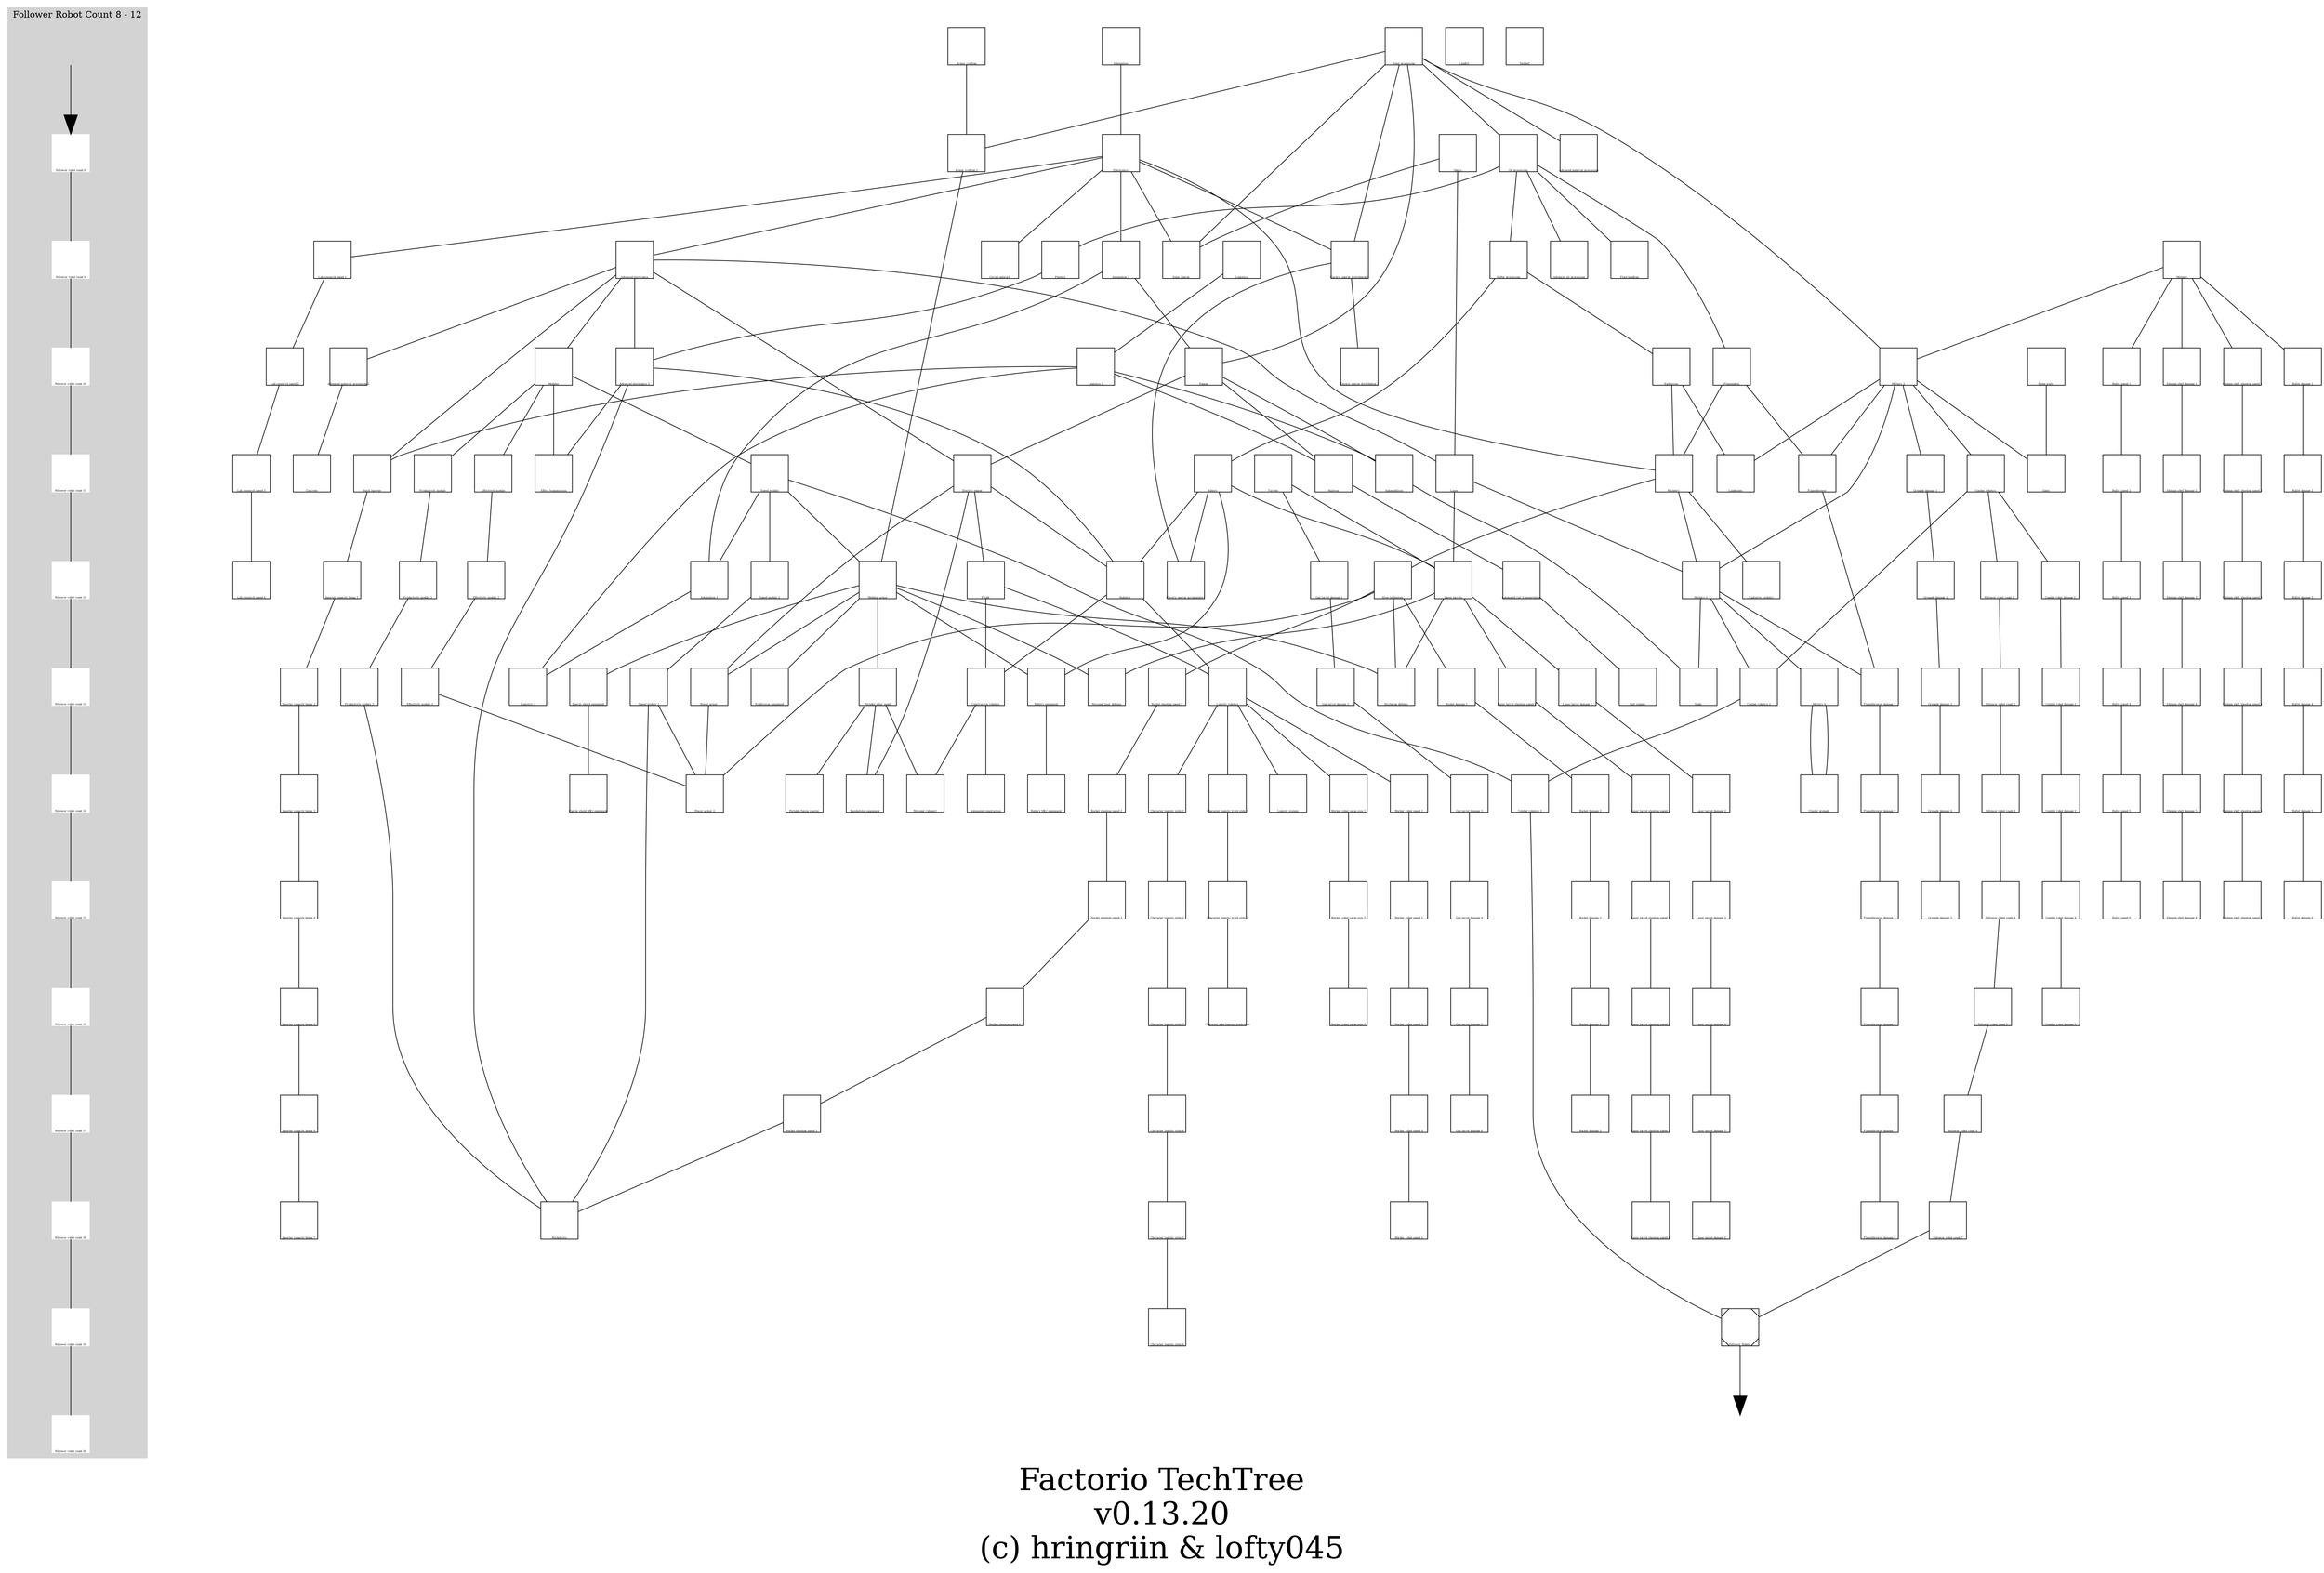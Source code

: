 digraph FactorioTechTree {
    subgraph cluster_0 {
        style=filled;
        color=lightgrey;
        node[shape=square,
            style=filled,
            color=white,
            height=0.8,
            width=0.8,
            fixedsize=true,
            image="ph.png",
            labelloc=b,
            fontsize=4,
            imagescale=true];
        label="Follower Robot Count 8 - 12";
    edge[dir=none,
        arrowhead=normal,
        arrowtail=normal,
        arrowsize=3,
        penwidth=1.0];


        secretNode2                     [style=invis];
        followerRobotCount8             [label="Follower robot count 8",image="Follower-robots-research.png"];
        followerRobotCount9             [label="Follower robot count 9",image="Follower-robots-research.png"];
        followerRobotCount10            [label="Follower robot count 10",image="Follower-robots-research.png"];
        followerRobotCount11            [label="Follower robot count 11",image="Follower-robots-research.png"];
        followerRobotCount12            [label="Follower robot count 12",image="Follower-robots-research.png"];
        followerRobotCount13            [label="Follower robot count 13",image="Follower-robots-research.png"];
        followerRobotCount14            [label="Follower robot count 14",image="Follower-robots-research.png"];
        followerRobotCount15            [label="Follower robot count 15",image="Follower-robots-research.png"];
        followerRobotCount16            [label="Follower robot count 16",image="Follower-robots-research.png"];
        followerRobotCount17            [label="Follower robot count 17",image="Follower-robots-research.png"];
        followerRobotCount18            [label="Follower robot count 18",image="Follower-robots-research.png"];
        followerRobotCount19            [label="Follower robot count 19",image="Follower-robots-research.png"];
        followerRobotCount20            [label="Follower robot count 20",image="Follower-robots-research.png"];

        secretNode2 -> followerRobotCount8 [dir=forward,arrowhead=normal];
        followerRobotCount8 -> followerRobotCount9 -> followerRobotCount10 -> followerRobotCount11 -> followerRobotCount12 -> followerRobotCount13 -> followerRobotCount14 -> followerRobotCount15 -> followerRobotCount16 -> followerRobotCount17 -> followerRobotCount18 -> followerRobotCount19 -> followerRobotCount20;

    }

    // global config
    //ratio="fill";           //
    //size="8.267,11.692"     // DIN A4

    nodesep=0.5             // space between two adjacent nodes of the same rank
    ranksep=1.5             // space between two adjacent node ranks
    imagepath="images"      // global path for images
    overlap=false
    label="Factorio TechTree\nv0.13.20\n(c) hringriin & lofty045"
    fontsize=48;            // only for footer, not for node labels

    // node style definition
    node[shape=square,
        //style=bold,
        height=0.8,
        width=0.8,
        fixedsize=true,
        image="ph.png",
        labelloc=b,
        fontsize=4,
        imagescale=true];

    // nodes

    advancedElectronics             [label="Advanced electronics",image="Advanced-electronics-research.png"];
    advancedElectronics2            [label="Advanced electronics 2",image="Advanced-electronics-2-research.png"];
    advancedMaterialProcessing      [label="Advanced material processing",image="Advanced-material-processing-research.png"];
    advancedMaterialProcessing2     [label="Advanced material processing 2",image="Advanced-material-processing-research.png"];
    advancedOilProcessing           [label="Advanced oil processing",image="Oil-processing-research.png"];
    alienTechnology                 [label="Alien technology",image="Alien-technology-research.png"];
    armorCrafting                   [label="Armor crafting",image="Armor-making-research.png"];
    armorCrafting2                  [label="Armor crafting 2",image="Armor-making-research.png"];
    armorCrafting3                  [label="Modular armor",image="Armor-making-research.png"];
    automatedConstruction           [label="Automated construction",image="Automated-construction-research.png"];
    automatedRailTransportation     [label="Automated rail transportation",image="Automated-rail-transportation-research.png"];
    automation                      [label="Automation",image="Automation-research.png"];
    automation2                     [label="Automation 2",image="Automation-research.png"];
    automation3                     [label="Automation 3",image="Automation-research.png"];
    automobilism                    [label="Automobilism",image="Automobilism-research.png"];
    battery                         [label="Battery",image="Battery-research.png"];
    batteryEquipment                [label="Battery equipment",image="Battery-equipment-research.png"];
    batteryEquipment2               [label="Battery MK2 equipment",image="Battery-mk2-equipment-research.png"];
    bulletDamage1                   [label="Bullet damage 1",image="Bullet-damage-research.png"];
    bulletDamage2                   [label="Bullet damage 2",image="Bullet-damage-research.png"];
    bulletDamage3                   [label="Bullet damage 3",image="Bullet-damage-research.png"];
    bulletDamage4                   [label="Bullet damage 4",image="Bullet-damage-research.png"];
    bulletDamage5                   [label="Bullet damage 5",image="Bullet-damage-research.png"];
    bulletDamage6                   [label="Bullet damage 6",image="Bullet-damage-research.png"];
    bulletSpeed1                    [label="Bullet speed 1",image="Bullet-speed-research.png"];
    bulletSpeed2                    [label="Bullet speed 2",image="Bullet-speed-research.png"];
    bulletSpeed3                    [label="Bullet speed 3",image="Bullet-speed-research.png"];
    bulletSpeed4                    [label="Bullet speed 4",image="Bullet-speed-research.png"];
    bulletSpeed5                    [label="Bullet speed 5",image="Bullet-speed-research.png"];
    bulletSpeed6                    [label="Bullet speed 6",image="Bullet-speed-research.png"];
    characterAutoLogisticTrashSlots [label="Character auto logistic trash slots",image="Character-auto-logistic-trash-slots-research.png"];
    characterLogisticSlots1         [label="Character logistic slots 1",image="Character-logistic-slots-research.png"];
    characterLogisticSlots2         [label="Character logistic slots 2",image="Character-logistic-slots-research.png"];
    characterLogisticSlots3         [label="Character logistic slots 3",image="Character-logistic-slots-research.png"];
    characterLogisticSlots4         [label="Character logistic slots 4",image="Character-logistic-slots-research.png"];
    characterLogisticSlots5         [label="Character logistic slots 5",image="Character-logistic-slots-research.png"];
    characterLogisticSlots6         [label="Character logistic slots 6",image="Character-logistic-slots-research.png"];
    characterLogisticTrashSlots1    [label="Character logistic trash slots 1",image="Character-logistic-trash-slots-research.png"];
    characterLogisticTrashSlots2    [label="Character logistic trash slots 2",image="Character-logistic-trash-slots-research.png"];
    circuitNetwork                  [label="Circuit network",image="Circuit-network-research.png"];
    clusterGrenade                  [label="Cluster grenade",image="Cluster-grenade-research.png"];
    combatRobitics                  [label="Combat robotics",image="Combat-robotics-research.png"];
    combatRobitics2                 [label="Combat robotics 2",image="Combat-robotics-research.png"];
    combatRobitics3                 [label="Combat robotics 3",image="Combat-robotics-research.png"];
    combatRobotDamage1              [label="Combat robot damage 1",image="Combat-robot-damage-research.png"];
    combatRobotDamage2              [label="Combat robot damage 2",image="Combat-robot-damage-research.png"];
    combatRobotDamage3              [label="Combat robot damage 3",image="Combat-robot-damage-research.png"];
    combatRobotDamage4              [label="Combat robot damage 4",image="Combat-robot-damage-research.png"];
    combatRobotDamage5              [label="Combat robot damage 5",image="Combat-robot-damage-research.png"];
    concrete                        [label="Concrete",image="Concrete-research.png"];
    constructionRobotics            [label="Construction robotics",image="Construction-robotics-research.png"];
    dischargeDefense                [label="Discharge defense",image="Basic-electric-discharge-defense-equipment-research.png"];
    effectTransmission              [label="Effect transmission",image="Effect-transmission-research.png"];
    effectivityModule               [label="Effectivity module",image="Effectivity-module-research.png"];
    effectivityModule2              [label="Effectivity module 2",image="Effectivity-module-research.png"];
    effectivityModule3              [label="Effectivity module 3",image="Effectivity-module-research.png"];
    electricEnergyAccumulators      [label="Electric energy accumulators",image="Electric-energy-acumulators-research.png"];
    electricEnergyDistribution1     [label="Electric energy distribution 1",image="Electric-energy-distribution-research.png"];
    electricEnergyDistribution2     [label="Electric energy distribution 2",image="Electric-energy-distribution-research.png"];
    electricEngine                  [label="Electric engine",image="Electric-engine-research.png"];
    electronics                     [label="Electronics",image="Electronics-research.png"];
    energyShieldEquipment           [label="Energy shield equipment",image="Energy-shield-equipment-research.png"];
    energyShieldMK2Equipment        [label="Energy shield MK2 equipment",image="Energy-shield-mk2-equipment-research.png"];
    engine                          [label="Engine",image="Engine-research.png"];
    exoskeletonEquipment            [label="Exoskeleton equipment",image="Basic-exoskeleton-equipment-research.png"];
    explosiveRocketry               [label="Explosive rocketry",image="Explosive-rocketry-research.png"];
    explosives                      [label="Explosives",image="Explosives-research.png"];
    flamethrower                    [label="Flamethrower",image="Flame-thrower-research.png"];
    flamethrowerDamage1             [label="Flamethrower damage 1",image="Flamethrower-turret-damage-research.png"];
    flamethrowerDamage2             [label="Flamethrower damage 2",image="Flamethrower-turret-damage-research.png"];
    flamethrowerDamage3             [label="Flamethrower damage 3",image="Flamethrower-turret-damage-research.png"];
    flamethrowerDamage4             [label="Flamethrower damage 4",image="Flamethrower-turret-damage-research.png"];
    flamethrowerDamage5             [label="Flamethrower damage 5",image="Flamethrower-turret-damage-research.png"];
    flamethrowerDamage6             [label="Flamethrower damage 6",image="Flamethrower-turret-damage-research.png"];
    flammables                      [label="Flammables",image="Flammables-research.png"];
    flight                          [label="Flight",image="Flying-research.png"];
    fluidHandling                   [label="Fluid handling",image="Fluid-handling-research.png"];
    followerRobotCount1             [label="Follower robot count 1",image="Follower-robots-research.png"];
    followerRobotCount2             [label="Follower robot count 2",image="Follower-robots-research.png"];
    followerRobotCount3             [label="Follower robot count 3",image="Follower-robots-research.png"];
    followerRobotCount4             [label="Follower robot count 4",image="Follower-robots-research.png"];
    followerRobotCount5             [label="Follower robot count 5",image="Follower-robots-research.png"];
    followerRobotCount6             [label="Follower robot count 6",image="Follower-robots-research.png"];
    followerRobotCount7             [label="Follower robot count 7",image="Follower-robots-research.png"];
    //followerRobotCount8             [label="Follower robot count 8",image="Follower-robots-research.png"];
    //followerRobotCount9             [label="Follower robot count 9",image="Follower-robots-research.png"];
    //followerRobotCount10            [label="Follower robot count 10",image="Follower-robots-research.png"];
    //followerRobotCount11            [label="Follower robot count 11",image="Follower-robots-research.png"];
    //followerRobotCount12            [label="Follower robot count 12",image="Follower-robots-research.png"];
    //followerRobotCount13            [label="Follower robot count 13",image="Follower-robots-research.png"];
    //followerRobotCount14            [label="Follower robot count 14",image="Follower-robots-research.png"];
    //followerRobotCount15            [label="Follower robot count 15",image="Follower-robots-research.png"];
    //followerRobotCount16            [label="Follower robot count 16",image="Follower-robots-research.png"];
    //followerRobotCount17            [label="Follower robot count 17",image="Follower-robots-research.png"];
    //followerRobotCount18            [label="Follower robot count 18",image="Follower-robots-research.png"];
    //followerRobotCount19            [label="Follower robot count 19",image="Follower-robots-research.png"];
    //followerRobotCount20            [label="Follower robot count 20",image="Follower-robots-research.png"];
    followerRobots                  [shape=Msquare,label="Follower Robots",image="Follower-robots-research.png"];
    gates                           [label="Gates",image="Gates-research.png"];
    grenadeDamage1                  [label="Grenade damage 1",image="Grenade-damage-research.png"];
    grenadeDamage2                  [label="Grenade damage 2",image="Grenade-damage-research.png"];
    grenadeDamage3                  [label="Grenade damage 3",image="Grenade-damage-research.png"];
    grenadeDamage4                  [label="Grenade damage 4",image="Grenade-damage-research.png"];
    grenadeDamage5                  [label="Grenade damage 5",image="Grenade-damage-research.png"];
    gunTurretDamage1                [label="Gun turret damage 1",image="Gun-turret-damage-research.png"];
    gunTurretDamage2                [label="Gun turret damage 2",image="Gun-turret-damage-research.png"];
    gunTurretDamage3                [label="Gun turret damage 3",image="Gun-turret-damage-research.png"];
    gunTurretDamage4                [label="Gun turret damage 4",image="Gun-turret-damage-research.png"];
    gunTurretDamage5                [label="Gun turret damage 5",image="Gun-turret-damage-research.png"];
    gunTurretDamage6                [label="Gun turret damage 6",image="Gun-turret-damage-research.png"];
    inserterCapacityBonus1          [label="Inserter capacity bonus 1",image="Inserter-capacity-research.png"];
    inserterCapacityBonus2          [label="Inserter capacity bonus 2",image="Inserter-capacity-research.png"];
    inserterCapacityBonus3          [label="Inserter capacity bonus 3",image="Inserter-capacity-research.png"];
    inserterCapacityBonus4          [label="Inserter capacity bonus 4",image="Inserter-capacity-research.png"];
    inserterCapacityBonus5          [label="Inserter capacity bonus 5",image="Inserter-capacity-research.png"];
    inserterCapacityBonus6          [label="Inserter capacity bonus 6",image="Inserter-capacity-research.png"];
    inserterCapacityBonus7          [label="Inserter capacity bonus 7",image="Inserter-capacity-research.png"];
    labResearchSpeed1               [label="Lab research speed 1",image="Research-effectivity-research.png"];
    labResearchSpeed2               [label="Lab research speed 2",image="Research-effectivity-research.png"];
    labResearchSpeed3               [label="Lab research speed 3",image="Research-effectivity-research.png"];
    labResearchSpeed4               [label="Lab research speed 4",image="Research-effectivity-research.png"];
    landfill                        [label="Landfill",image="Landfill-research.png"];
    landmines                       [label="Landmines",image="Land-mine-research.png"];
    laser                           [label="Laser",image="Laser-research.png"];
    laserTurretDamage1              [label="Laser turret damage 1",image="Laser-turret-damage-research.png"];
    laserTurretDamage2              [label="Laser turret damage 2",image="Laser-turret-damage-research.png"];
    laserTurretDamage3              [label="Laser turret damage 3",image="Laser-turret-damage-research.png"];
    laserTurretDamage4              [label="Laser turret damage 4",image="Laser-turret-damage-research.png"];
    laserTurretDamage5              [label="Laser turret damage 5",image="Laser-turret-damage-research.png"];
    laserTurretDamage6              [label="Laser turret damage 6",image="Laser-turret-damage-research.png"];
    laserTurretShootingSpeed1       [label="Laser turret shooting speed 1",image="Laser-turret-speed-research.png"];
    laserTurretShootingSpeed2       [label="Laser turret shooting speed 2",image="Laser-turret-speed-research.png"];
    laserTurretShootingSpeed3       [label="Laser turret shooting speed 3",image="Laser-turret-speed-research.png"];
    laserTurretShootingSpeed4       [label="Laser turret shooting speed 4",image="Laser-turret-speed-research.png"];
    laserTurretShootingSpeed5       [label="Laser turret shooting speed 5",image="Laser-turret-speed-research.png"];
    laserTurretShootingSpeed6       [label="Laser turret shooting speed 6",image="Laser-turret-speed-research.png"];
    laserTurrets                    [label="Laser turrets",image="Laser-turrets-research.png"];
    logisticRobotics                [label="Logistic robotics",image="Logistic-robotics-research.png"];
    logisticSystem                  [label="Logistic system",image="Logistic-system-research.png"];
    logistics                       [label="Logistics",image="Logistics-research.png"];
    logistics2                      [label="Logistics 2",image="Logistics-research.png"];
    logistics3                      [label="Logistics 3",image="Logistics-research.png"];
    military                        [label="Military",image="Military-research.png"];
    military2                       [label="Military 2",image="Military-research.png"];
    military3                       [label="Military 3",image="Military-research.png"];
    military4                       [label="Military 4",image="Military-research.png"];
    modules                         [label="Modules",image="Module-research.png"];
    nightvisionEquipment            [label="Nightvision equipment",image="Night-vision-equipment-research.png"];
    oilProcessing                   [label="Oil processing",image="Oil-gathering-research.png"];
    optics                          [label="Optics",image="Optics-research.png"];
    personalLaserDefense            [label="Personal laser defense",image="Basic-laser-defense-equipment-research.png"];
    personalRoboport                [label="Personal roboport",image="Personal-roboport-equipment-research.png"];
    plastics                        [label="Plastics",image="Plastics-research.png"];
    portableFusionReactor           [label="Portable fusion reactor",image="Fusion-reactor-equipment-research.png"];
    portableSolarPanel              [label="Portable solar panel",image="Solar-panel-equipment-research.png"];
    powerArmor                      [label="Power armor",image="Power-armor-research.png"];
    powerArmor2                     [label="Power armor 2",image="Power-armor-mk2-research.png"];
    productivityModule              [label="Productivity module",image="Productivity-module-research.png"];
    productivityModule2             [label="Productivity module 2",image="Productivity-module-research.png"];
    productivityModule3             [label="Productivity module 3",image="Productivity-module-research.png"];
    railSignals                     [label="Rail signals",image="Rail-signals-research.png"];
    railway                         [label="Railway",image="Railway-research.png"];
    robotics                        [label="Robotics",image="Robotics-research.png"];
    rocketDamage1                   [label="Rocket damage 1",image="Rocket-damage-research.png"];
    rocketDamage2                   [label="Rocket damage 2",image="Rocket-damage-research.png"];
    rocketDamage3                   [label="Rocket damage 3",image="Rocket-damage-research.png"];
    rocketDamage4                   [label="Rocket damage 4",image="Rocket-damage-research.png"];
    rocketDamage5                   [label="Rocket damage 5",image="Rocket-damage-research.png"];
    rocketShootingSpeed1            [label="Rocket shooting speed 1",image="Rocket-speed-research.png"];
    rocketShootingSpeed2            [label="Rocket shooting speed 2",image="Rocket-speed-research.png"];
    rocketShootingSpeed3            [label="Rocket shooting speed 3",image="Rocket-speed-research.png"];
    rocketShootingSpeed4            [label="Rocket shooting speed 4",image="Rocket-speed-research.png"];
    rocketShootingSpeed5            [label="Rocket shooting speed 5",image="Rocket-speed-research.png"];
    rocketSilo                      [label="Rocket silo",image="Rocket-silo-research.png"];
    rocketry                        [label="Rocketry",image="Rocketry-research.png"];
    shotgunShellDamage1             [label="Shotgun shell damage 1",image="Shotgun-shell-damage-research.png"];
    shotgunShellDamage2             [label="Shotgun shell damage 2",image="Shotgun-shell-damage-research.png"];
    shotgunShellDamage3             [label="Shotgun shell damage 3",image="Shotgun-shell-damage-research.png"];
    shotgunShellDamage4             [label="Shotgun shell damage 4",image="Shotgun-shell-damage-research.png"];
    shotgunShellDamage5             [label="Shotgun shell damage 5",image="Shotgun-shell-damage-research.png"];
    shotgunShellDamage6             [label="Shotgun shell damage 6",image="Shotgun-shell-damage-research.png"];
    shutgunShellShootingSpeed1      [label="Shotgun shell shooting speed 1",image="Shotgun-shell-speed-research.png"];
    shutgunShellShootingSpeed2      [label="Shotgun shell shooting speed 2",image="Shotgun-shell-speed-research.png"];
    shutgunShellShootingSpeed3      [label="Shotgun shell shooting speed 3",image="Shotgun-shell-speed-research.png"];
    shutgunShellShootingSpeed4      [label="Shotgun shell shooting speed 4",image="Shotgun-shell-speed-research.png"];
    shutgunShellShootingSpeed5      [label="Shotgun shell shooting speed 5",image="Shotgun-shell-speed-research.png"];
    shutgunShellShootingSpeed6      [label="Shotgun shell shooting speed 6",image="Shotgun-shell-speed-research.png"];
    solarEnergy                     [label="Solar energy",image="Solar-energy-research.png"];
    speedModule                     [label="Speed module",image="Speed-module-research.png"];
    speedModule2                    [label="Speed module 2",image="Speed-module-research.png"];
    speedModule3                    [label="Speed module 3",image="Speed-module-research.png"];
    stackInserter                   [label="Stack inserter",image="Stack-inserter-research.png"];
    steelProcessing                 [label="Steel processing",image="Steel-processing-research.png"];
    stoneWalls                      [label="Stone walls",image="Stone-walls-research.png"];
    sulfurProcessing                [label="Sulfur processing",image="Sulfur-processing-research.png"];
    tanks                           [label="Tanks",image="Tanks-research.png"];
    toolbelt                        [label="Toolbelt",image="Toolbelt-research.png"];
    turrets                         [label="Turrets",image="Turrets-research.png"];
    workerRobotCargoSize1           [label="Worker robot cargo size 1",image="Worker-robots-storage-research.png"];
    workerRobotCargoSize2           [label="Worker robot cargo size 2",image="Worker-robots-storage-research.png"];
    workerRobotCargoSize3           [label="Worker robot cargo size 3",image="Worker-robots-storage-research.png"];
    workerRobotSpeed1               [label="Worker robot speed 1",image="Worker-robots-speed-research.png"];
    workerRobotSpeed2               [label="Worker robot speed 2",image="Worker-robots-speed-research.png"];
    workerRobotSpeed3               [label="Worker robot speed 3",image="Worker-robots-speed-research.png"];
    workerRobotSpeed4               [label="Worker robot speed 4",image="Worker-robots-speed-research.png"];
    workerRobotSpeed5               [label="Worker robot speed 5",image="Worker-robots-speed-research.png"];


    // arrow style definition
    edge[dir=none,
        arrowhead=normal,
        arrowtail=normal,
        arrowsize=3,
        penwidth=1.0];

    // edges ( arrows )
    automation ->   electronics;

    electronics ->  automation2;
    electronics ->  circuitNetwork;
    electronics ->  advancedElectronics;
    electronics ->  solarEnergy;
    electronics ->  electricEnergyDistribution1;
    electronics ->  labResearchSpeed1;
    electronics ->  rocketry;

    automation2 -> automation3;
    automation2 -> engine;

    automation3 -> logistics3;

    engine -> electricEngine;
    engine -> railway;
    engine -> automobilism;

    electricEngine -> flight;
    electricEngine -> robotics;
    electricEngine -> exoskeletonEquipment;
    electricEngine -> powerArmor;

    flight -> constructionRobotics;
    flight -> logisticRobotics;

    constructionRobotics -> automatedConstruction;
    constructionRobotics -> personalRoboport;

    logisticRobotics -> logisticSystem
    logisticRobotics -> characterLogisticSlots1
    logisticRobotics -> characterLogisticTrashSlots1
    logisticRobotics -> workerRobotSpeed1
    logisticRobotics -> workerRobotCargoSize1

    characterLogisticSlots1 -> characterLogisticSlots2 -> characterLogisticSlots3 -> characterLogisticSlots4 -> characterLogisticSlots5 -> characterLogisticSlots6;

    characterLogisticTrashSlots1 -> characterLogisticTrashSlots2 -> characterAutoLogisticTrashSlots;

    workerRobotSpeed1 -> workerRobotSpeed2 -> workerRobotSpeed3 -> workerRobotSpeed4 -> workerRobotSpeed5;

    workerRobotCargoSize1 -> workerRobotCargoSize2 -> workerRobotCargoSize3;

    robotics -> constructionRobotics;
    robotics -> logisticRobotics;

    powerArmor -> powerArmor2;

    railway -> automatedRailTransportation;

    automatedRailTransportation -> railSignals;

    automobilism -> tanks;

    advancedElectronics -> laser;
    advancedElectronics -> advancedElectronics2;
    advancedElectronics -> electricEngine;
    advancedElectronics -> advancedMaterialProcessing2;
    advancedElectronics -> stackInserter;
    advancedElectronics -> modules;

    laser -> laserTurrets;
    laser -> military3;

    laserTurrets -> laserTurretDamage1;
    laserTurrets -> laserTurretShootingSpeed1;
    laserTurrets -> personalLaserDefense;
    laserTurrets -> dischargeDefense;

    laserTurretDamage1 -> laserTurretDamage2 -> laserTurretDamage3 -> laserTurretDamage4 -> laserTurretDamage5 -> laserTurretDamage6;
    laserTurretShootingSpeed1 -> laserTurretShootingSpeed2 -> laserTurretShootingSpeed3 -> laserTurretShootingSpeed4 -> laserTurretShootingSpeed5 -> laserTurretShootingSpeed6;

    military3 -> military4;
    military3 -> tanks;
    military3 -> flamethrowerDamage1;
    military3 -> combatRobitics2;

    flamethrowerDamage1 -> flamethrowerDamage2 -> flamethrowerDamage3 -> flamethrowerDamage4 -> flamethrowerDamage5 -> flamethrowerDamage6;
    military4 -> clusterGrenade;

    //combatRobitics3 -> followerRobotCount8;
    combatRobitics3 -> followerRobots;

    //followerRobotCount8 -> followerRobotCount9 -> followerRobotCount10 -> followerRobotCount11 -> followerRobotCount12 -> followerRobotCount13 -> followerRobotCount14 -> followerRobotCount15 -> followerRobotCount16 -> followerRobotCount17 -> followerRobotCount18 -> followerRobotCount19 -> followerRobotCount20;

    advancedElectronics2 -> robotics;
    advancedElectronics2 -> effectTransmission;
    advancedElectronics2 -> rocketSilo;

    advancedMaterialProcessing2 -> concrete;

    stackInserter -> inserterCapacityBonus1 -> inserterCapacityBonus2 -> inserterCapacityBonus3 -> inserterCapacityBonus4 -> inserterCapacityBonus5 -> inserterCapacityBonus6 -> inserterCapacityBonus7;

    modules -> effectTransmission;
    modules -> effectivityModule;
    modules -> productivityModule;
    modules -> speedModule;

    speedModule -> automation3;
    speedModule -> combatRobitics3;
    speedModule -> armorCrafting3;
    speedModule -> speedModule2 -> speedModule3;

    armorCrafting3 -> powerArmor;
    armorCrafting3 -> energyShieldEquipment;
    armorCrafting3 -> nightvisionEquipment;
    armorCrafting3 -> batteryEquipment;
    armorCrafting3 -> portableSolarPanel;
    armorCrafting3 -> personalLaserDefense;
    armorCrafting3 -> dischargeDefense;

    energyShieldEquipment -> energyShieldMK2Equipment;

    batteryEquipment -> batteryEquipment2;

    portableSolarPanel -> personalRoboport;
    portableSolarPanel -> exoskeletonEquipment;
    portableSolarPanel -> portableFusionReactor;

    speedModule3 -> powerArmor2;
    speedModule3 -> rocketSilo;

    effectivityModule -> effectivityModule2 -> effectivityModule3;

    effectivityModule3 -> powerArmor2;

    productivityModule -> productivityModule2 -> productivityModule3;

    productivityModule3 -> rocketSilo;

    electricEnergyDistribution1 -> electricEnergyAccumulators;
    electricEnergyDistribution1 -> electricEnergyDistribution2;

    labResearchSpeed1 -> labResearchSpeed2 -> labResearchSpeed3 -> labResearchSpeed4;

    rocketry -> military3;
    rocketry -> explosiveRocketry;
    rocketry -> alienTechnology;

    military4 -> clusterGrenade;

    alienTechnology -> rocketDamage1 -> rocketDamage2 -> rocketDamage3 -> rocketDamage4 -> rocketDamage5;
    alienTechnology -> rocketShootingSpeed1 -> rocketShootingSpeed2 -> rocketShootingSpeed3 -> rocketShootingSpeed4 -> rocketShootingSpeed5 -> rocketSilo;
    alienTechnology -> powerArmor2;
    alienTechnology -> dischargeDefense;




    // LOGISTICS
    logistics -> logistics2;

    logistics2 -> logistics3;
    logistics2 -> railway;
    logistics2 -> stackInserter;
    logistics2 -> automobilism;

    // OPTICS
    optics -> laser;
    optics -> solarEnergy;

    // TURRETS
    turrets -> laserTurrets;
    turrets -> gunTurretDamage1 -> gunTurretDamage2 -> gunTurretDamage3 -> gunTurretDamage4 -> gunTurretDamage5 -> gunTurretDamage6;

    // STONE WALLS
    stoneWalls -> gates;

    // STEEL PROCESSING
    steelProcessing -> engine;
    steelProcessing -> solarEnergy;
    steelProcessing -> advancedMaterialProcessing;
    steelProcessing -> electricEnergyDistribution1;
    steelProcessing -> oilProcessing;
    steelProcessing -> military2;
    steelProcessing -> armorCrafting2

    oilProcessing -> fluidHandling;
    oilProcessing -> sulfurProcessing;
    oilProcessing -> advancedOilProcessing;
    oilProcessing -> plastics;
    oilProcessing -> flammables;

    sulfurProcessing -> explosives;
    sulfurProcessing -> battery;

    explosives -> landmines;
    explosives -> rocketry;

    battery -> laserTurrets;
    battery -> electricEnergyAccumulators;
    battery -> robotics;
    battery -> batteryEquipment;

    plastics -> advancedElectronics2;

    flammables -> flamethrower;
    flammables -> rocketry;

    flamethrower -> flamethrowerDamage1;



    military2 -> gates;
    military2 -> military3;
    military2 -> flamethrower;
    military2 -> landmines;
    military2 -> grenadeDamage1 -> grenadeDamage2 -> grenadeDamage3 -> grenadeDamage4 -> grenadeDamage5;
    military2 -> combatRobitics;

    combatRobitics -> combatRobitics2;
    combatRobitics -> followerRobotCount1;
    combatRobitics -> combatRobotDamage1;

    combatRobitics2 -> combatRobitics3;

    //followerRobotCount1 -> followerRobotCount2 -> followerRobotCount3 -> followerRobotCount4 -> followerRobotCount5 -> followerRobotCount6 -> followerRobotCount7 -> followerRobotCount8;
    followerRobotCount1 -> followerRobotCount2 -> followerRobotCount3 -> followerRobotCount4 -> followerRobotCount5 -> followerRobotCount6 -> followerRobotCount7 -> followerRobots;
    secretNode [style=invis];
    followerRobots -> secretNode [dir=forward];

    combatRobotDamage1 -> combatRobotDamage2 -> combatRobotDamage3 -> combatRobotDamage4 -> combatRobotDamage5;


    armorCrafting2 -> armorCrafting3;



    // MILITARY
    military -> military2;
    military -> bulletDamage1 -> bulletDamage2 -> bulletDamage3 -> bulletDamage4 -> bulletDamage5 -> bulletDamage6;
    military -> bulletSpeed1 -> bulletSpeed2 -> bulletSpeed3 -> bulletSpeed4 -> bulletSpeed5 -> bulletSpeed6;
    military -> shotgunShellDamage1 -> shotgunShellDamage2 -> shotgunShellDamage3 -> shotgunShellDamage4 -> shotgunShellDamage5 -> shotgunShellDamage6;
    military -> shutgunShellShootingSpeed1 -> shutgunShellShootingSpeed2 -> shutgunShellShootingSpeed3 -> shutgunShellShootingSpeed4 -> shutgunShellShootingSpeed5 -> shutgunShellShootingSpeed6;



    armorCrafting -> armorCrafting2;
}
